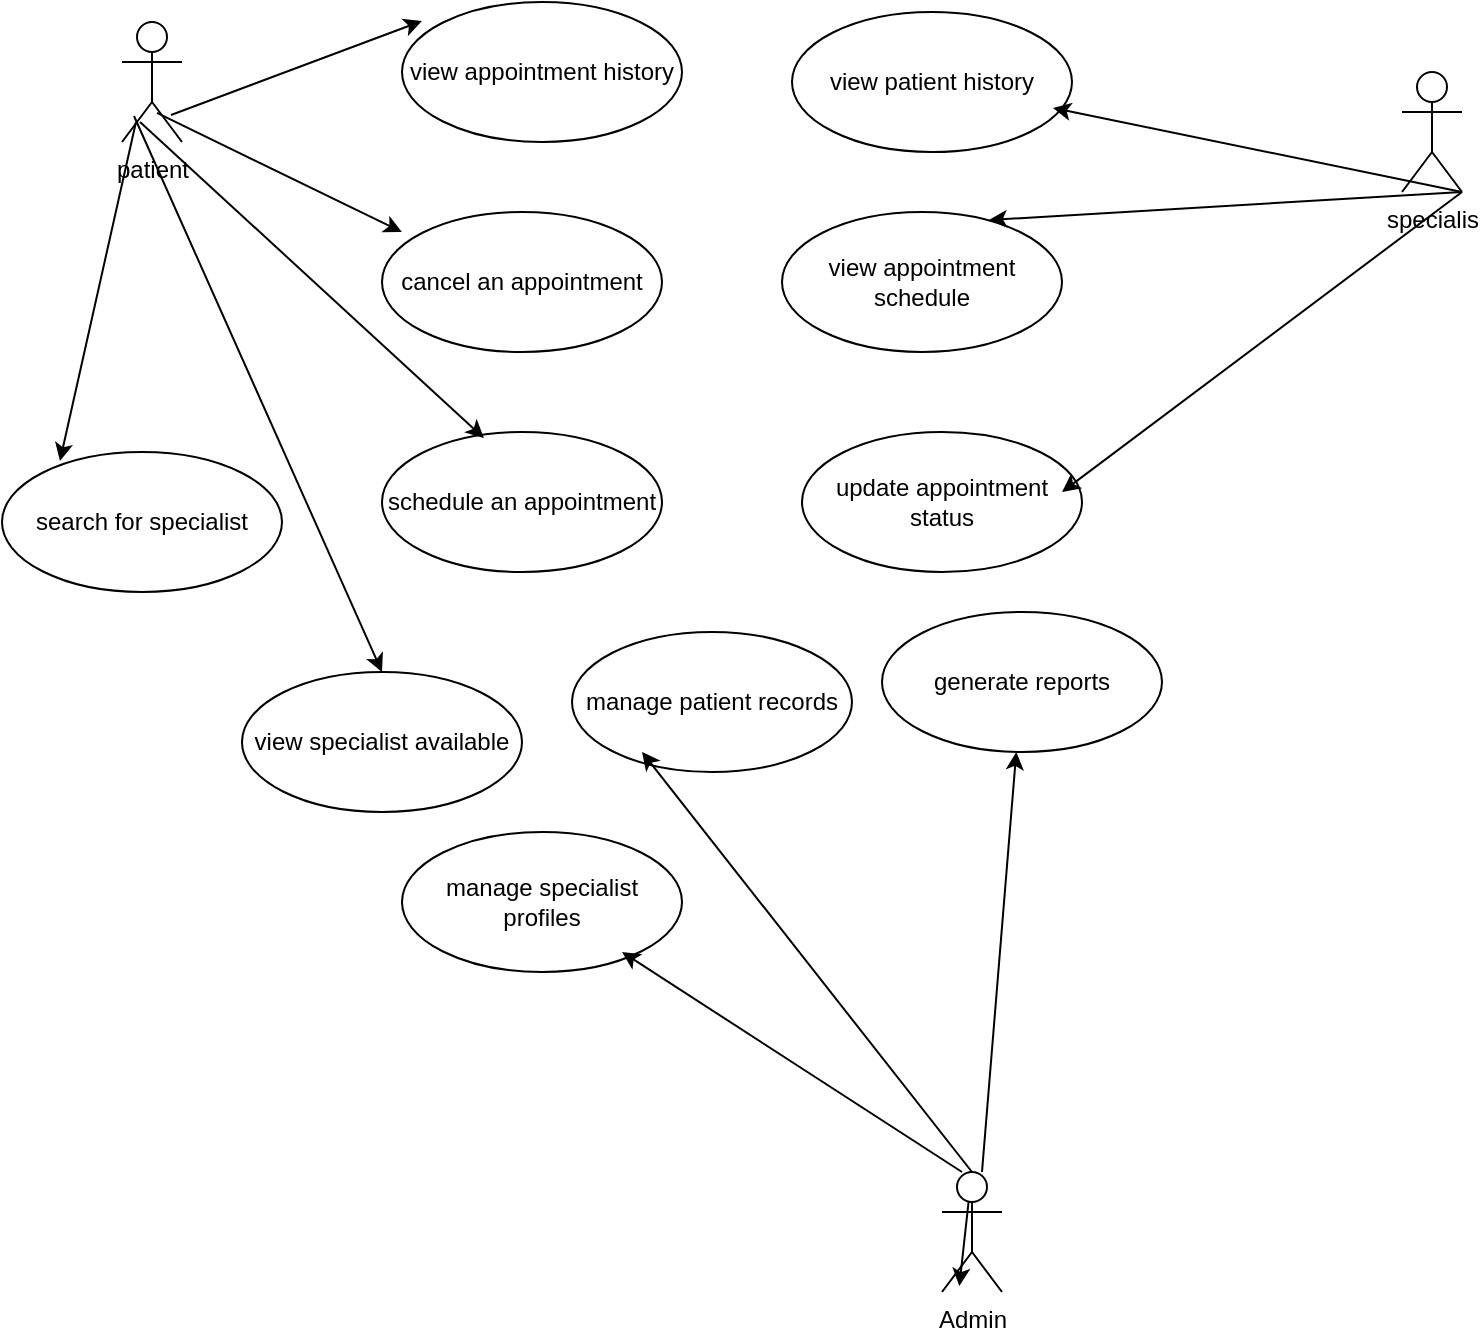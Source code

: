 <mxfile version="24.7.17">
  <diagram name="Page-1" id="HNxy-9_3Z31YXJL4W4Xd">
    <mxGraphModel dx="1114" dy="665" grid="1" gridSize="10" guides="1" tooltips="1" connect="1" arrows="1" fold="1" page="1" pageScale="1" pageWidth="850" pageHeight="1100" math="0" shadow="0">
      <root>
        <mxCell id="0" />
        <mxCell id="1" parent="0" />
        <mxCell id="xtgTKYJzrUu4DtKldAEt-1" value="view appointment history" style="ellipse;whiteSpace=wrap;html=1;" parent="1" vertex="1">
          <mxGeometry x="200" y="125" width="140" height="70" as="geometry" />
        </mxCell>
        <mxCell id="xtgTKYJzrUu4DtKldAEt-2" value="schedule an appointment" style="ellipse;whiteSpace=wrap;html=1;" parent="1" vertex="1">
          <mxGeometry x="190" y="340" width="140" height="70" as="geometry" />
        </mxCell>
        <mxCell id="xtgTKYJzrUu4DtKldAEt-3" value="cancel an appointment" style="ellipse;whiteSpace=wrap;html=1;" parent="1" vertex="1">
          <mxGeometry x="190" y="230" width="140" height="70" as="geometry" />
        </mxCell>
        <mxCell id="xtgTKYJzrUu4DtKldAEt-4" value="view specialist available" style="ellipse;whiteSpace=wrap;html=1;" parent="1" vertex="1">
          <mxGeometry x="120" y="460" width="140" height="70" as="geometry" />
        </mxCell>
        <mxCell id="xtgTKYJzrUu4DtKldAEt-5" value="search for specialist" style="ellipse;whiteSpace=wrap;html=1;" parent="1" vertex="1">
          <mxGeometry y="350" width="140" height="70" as="geometry" />
        </mxCell>
        <mxCell id="xtgTKYJzrUu4DtKldAEt-6" value="patient" style="shape=umlActor;verticalLabelPosition=bottom;verticalAlign=top;html=1;" parent="1" vertex="1">
          <mxGeometry x="60" y="135" width="30" height="60" as="geometry" />
        </mxCell>
        <mxCell id="xtgTKYJzrUu4DtKldAEt-7" value="" style="endArrow=classic;html=1;rounded=0;exitX=0.817;exitY=0.775;exitDx=0;exitDy=0;exitPerimeter=0;entryX=0.071;entryY=0.136;entryDx=0;entryDy=0;entryPerimeter=0;" parent="1" source="xtgTKYJzrUu4DtKldAEt-6" target="xtgTKYJzrUu4DtKldAEt-1" edge="1">
          <mxGeometry width="50" height="50" relative="1" as="geometry">
            <mxPoint x="260" y="440" as="sourcePoint" />
            <mxPoint x="310" y="390" as="targetPoint" />
          </mxGeometry>
        </mxCell>
        <mxCell id="xtgTKYJzrUu4DtKldAEt-8" value="" style="endArrow=classic;html=1;rounded=0;entryX=0.071;entryY=0.143;entryDx=0;entryDy=0;entryPerimeter=0;exitX=0.583;exitY=0.758;exitDx=0;exitDy=0;exitPerimeter=0;" parent="1" source="xtgTKYJzrUu4DtKldAEt-6" target="xtgTKYJzrUu4DtKldAEt-3" edge="1">
          <mxGeometry width="50" height="50" relative="1" as="geometry">
            <mxPoint x="210" y="180" as="sourcePoint" />
            <mxPoint x="346" y="409" as="targetPoint" />
          </mxGeometry>
        </mxCell>
        <mxCell id="xtgTKYJzrUu4DtKldAEt-9" value="" style="endArrow=classic;html=1;rounded=0;entryX=0.364;entryY=0.043;entryDx=0;entryDy=0;entryPerimeter=0;exitX=0.3;exitY=0.833;exitDx=0;exitDy=0;exitPerimeter=0;" parent="1" target="xtgTKYJzrUu4DtKldAEt-2" edge="1" source="xtgTKYJzrUu4DtKldAEt-6">
          <mxGeometry width="50" height="50" relative="1" as="geometry">
            <mxPoint x="210" y="170" as="sourcePoint" />
            <mxPoint x="330" y="530" as="targetPoint" />
          </mxGeometry>
        </mxCell>
        <mxCell id="xtgTKYJzrUu4DtKldAEt-10" value="" style="endArrow=classic;html=1;rounded=0;entryX=0.5;entryY=0;entryDx=0;entryDy=0;" parent="1" target="xtgTKYJzrUu4DtKldAEt-4" edge="1">
          <mxGeometry width="50" height="50" relative="1" as="geometry">
            <mxPoint x="66" y="182" as="sourcePoint" />
            <mxPoint x="251" y="560" as="targetPoint" />
          </mxGeometry>
        </mxCell>
        <mxCell id="xtgTKYJzrUu4DtKldAEt-12" value="" style="endArrow=classic;html=1;rounded=0;entryX=0.207;entryY=0.064;entryDx=0;entryDy=0;entryPerimeter=0;exitX=0.233;exitY=0.833;exitDx=0;exitDy=0;exitPerimeter=0;" parent="1" target="xtgTKYJzrUu4DtKldAEt-5" edge="1" source="xtgTKYJzrUu4DtKldAEt-6">
          <mxGeometry width="50" height="50" relative="1" as="geometry">
            <mxPoint x="50.694" y="195" as="sourcePoint" />
            <mxPoint x="90.0" y="330.01" as="targetPoint" />
          </mxGeometry>
        </mxCell>
        <mxCell id="xtgTKYJzrUu4DtKldAEt-13" value="specialis" style="shape=umlActor;verticalLabelPosition=bottom;verticalAlign=top;html=1;" parent="1" vertex="1">
          <mxGeometry x="700" y="160" width="30" height="60" as="geometry" />
        </mxCell>
        <mxCell id="xtgTKYJzrUu4DtKldAEt-14" value="view patient history" style="ellipse;whiteSpace=wrap;html=1;" parent="1" vertex="1">
          <mxGeometry x="395" y="130" width="140" height="70" as="geometry" />
        </mxCell>
        <mxCell id="xtgTKYJzrUu4DtKldAEt-15" value="view appointment schedule" style="ellipse;whiteSpace=wrap;html=1;" parent="1" vertex="1">
          <mxGeometry x="390" y="230" width="140" height="70" as="geometry" />
        </mxCell>
        <mxCell id="xtgTKYJzrUu4DtKldAEt-16" value="update appointment status" style="ellipse;whiteSpace=wrap;html=1;" parent="1" vertex="1">
          <mxGeometry x="400" y="340" width="140" height="70" as="geometry" />
        </mxCell>
        <mxCell id="xtgTKYJzrUu4DtKldAEt-19" value="" style="endArrow=classic;html=1;rounded=0;exitX=1;exitY=1;exitDx=0;exitDy=0;exitPerimeter=0;" parent="1" edge="1" source="xtgTKYJzrUu4DtKldAEt-13">
          <mxGeometry width="50" height="50" relative="1" as="geometry">
            <mxPoint x="510" y="210" as="sourcePoint" />
            <mxPoint x="530" y="370" as="targetPoint" />
          </mxGeometry>
        </mxCell>
        <mxCell id="xtgTKYJzrUu4DtKldAEt-21" value="generate reports" style="ellipse;whiteSpace=wrap;html=1;" parent="1" vertex="1">
          <mxGeometry x="440" y="430" width="140" height="70" as="geometry" />
        </mxCell>
        <mxCell id="xtgTKYJzrUu4DtKldAEt-22" value="manage specialist profiles" style="ellipse;whiteSpace=wrap;html=1;" parent="1" vertex="1">
          <mxGeometry x="200" y="540" width="140" height="70" as="geometry" />
        </mxCell>
        <mxCell id="xtgTKYJzrUu4DtKldAEt-23" value="manage patient records" style="ellipse;whiteSpace=wrap;html=1;" parent="1" vertex="1">
          <mxGeometry x="285" y="440" width="140" height="70" as="geometry" />
        </mxCell>
        <mxCell id="xtgTKYJzrUu4DtKldAEt-27" value="" style="endArrow=classic;html=1;rounded=0;entryX=0.289;entryY=0.95;entryDx=0;entryDy=0;entryPerimeter=0;exitX=0.5;exitY=0;exitDx=0;exitDy=0;exitPerimeter=0;" parent="1" source="xtgTKYJzrUu4DtKldAEt-20" edge="1">
          <mxGeometry width="50" height="50" relative="1" as="geometry">
            <mxPoint x="484.54" y="713.5" as="sourcePoint" />
            <mxPoint x="320.0" y="500" as="targetPoint" />
          </mxGeometry>
        </mxCell>
        <mxCell id="h-o2gTKtu0iMY7MqbnC5-1" value="" style="endArrow=classic;html=1;rounded=0;entryX=0.932;entryY=0.686;entryDx=0;entryDy=0;exitX=1;exitY=1;exitDx=0;exitDy=0;exitPerimeter=0;entryPerimeter=0;" edge="1" parent="1" source="xtgTKYJzrUu4DtKldAEt-13" target="xtgTKYJzrUu4DtKldAEt-14">
          <mxGeometry width="50" height="50" relative="1" as="geometry">
            <mxPoint x="320" y="72" as="sourcePoint" />
            <mxPoint x="444" y="350" as="targetPoint" />
          </mxGeometry>
        </mxCell>
        <mxCell id="h-o2gTKtu0iMY7MqbnC5-3" value="" style="endArrow=classic;html=1;rounded=0;entryX=0.739;entryY=0.057;entryDx=0;entryDy=0;entryPerimeter=0;" edge="1" parent="1" target="xtgTKYJzrUu4DtKldAEt-15">
          <mxGeometry width="50" height="50" relative="1" as="geometry">
            <mxPoint x="730" y="220" as="sourcePoint" />
            <mxPoint x="535" y="188" as="targetPoint" />
          </mxGeometry>
        </mxCell>
        <mxCell id="h-o2gTKtu0iMY7MqbnC5-4" value="" style="endArrow=classic;html=1;rounded=0;" edge="1" parent="1" target="xtgTKYJzrUu4DtKldAEt-21">
          <mxGeometry width="50" height="50" relative="1" as="geometry">
            <mxPoint x="490" y="710" as="sourcePoint" />
            <mxPoint x="365.46" y="510" as="targetPoint" />
          </mxGeometry>
        </mxCell>
        <mxCell id="h-o2gTKtu0iMY7MqbnC5-5" value="" style="endArrow=classic;html=1;rounded=0;entryX=0.289;entryY=0.95;entryDx=0;entryDy=0;entryPerimeter=0;" edge="1" parent="1">
          <mxGeometry width="50" height="50" relative="1" as="geometry">
            <mxPoint x="480" y="710" as="sourcePoint" />
            <mxPoint x="310.0" y="600" as="targetPoint" />
          </mxGeometry>
        </mxCell>
        <mxCell id="h-o2gTKtu0iMY7MqbnC5-6" value="" style="endArrow=classic;html=1;rounded=0;entryX=0.289;entryY=0.95;entryDx=0;entryDy=0;entryPerimeter=0;" edge="1" parent="1" target="xtgTKYJzrUu4DtKldAEt-20">
          <mxGeometry width="50" height="50" relative="1" as="geometry">
            <mxPoint x="484.54" y="713.5" as="sourcePoint" />
            <mxPoint x="320.0" y="500" as="targetPoint" />
          </mxGeometry>
        </mxCell>
        <mxCell id="xtgTKYJzrUu4DtKldAEt-20" value="Admin" style="shape=umlActor;verticalLabelPosition=bottom;verticalAlign=top;html=1;" parent="1" vertex="1">
          <mxGeometry x="470" y="710" width="30" height="60" as="geometry" />
        </mxCell>
      </root>
    </mxGraphModel>
  </diagram>
</mxfile>
